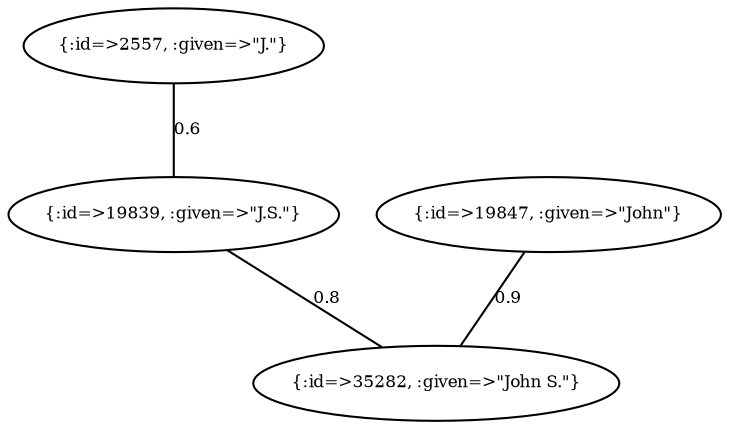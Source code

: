 graph Collector__WeightedGraph {
    "{:id=>2557, :given=>\"J.\"}" [
        fontsize = 8,
        label = "{:id=>2557, :given=>\"J.\"}"
    ]

    "{:id=>19839, :given=>\"J.S.\"}" [
        fontsize = 8,
        label = "{:id=>19839, :given=>\"J.S.\"}"
    ]

    "{:id=>19847, :given=>\"John\"}" [
        fontsize = 8,
        label = "{:id=>19847, :given=>\"John\"}"
    ]

    "{:id=>35282, :given=>\"John S.\"}" [
        fontsize = 8,
        label = "{:id=>35282, :given=>\"John S.\"}"
    ]

    "{:id=>2557, :given=>\"J.\"}" -- "{:id=>19839, :given=>\"J.S.\"}" [
        fontsize = 8,
        label = 0.6
    ]

    "{:id=>19839, :given=>\"J.S.\"}" -- "{:id=>35282, :given=>\"John S.\"}" [
        fontsize = 8,
        label = 0.8
    ]

    "{:id=>19847, :given=>\"John\"}" -- "{:id=>35282, :given=>\"John S.\"}" [
        fontsize = 8,
        label = 0.9
    ]
}
